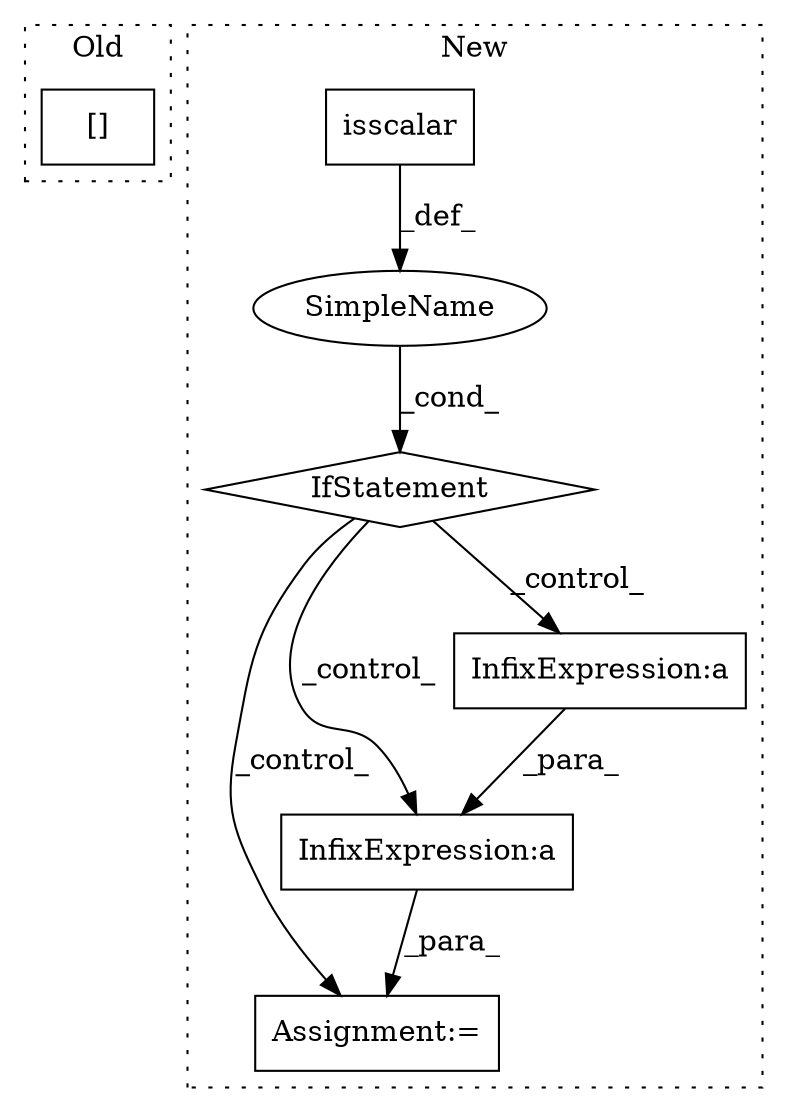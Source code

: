 digraph G {
subgraph cluster0 {
1 [label="[]" a="2" s="7184,7192" l="7,1" shape="box"];
label = "Old";
style="dotted";
}
subgraph cluster1 {
2 [label="isscalar" a="32" s="7327,7345" l="9,1" shape="box"];
3 [label="IfStatement" a="25" s="7317,7346" l="4,2" shape="diamond"];
4 [label="Assignment:=" a="7" s="7617" l="1" shape="box"];
5 [label="SimpleName" a="42" s="" l="" shape="ellipse"];
6 [label="InfixExpression:a" a="27" s="7652" l="3" shape="box"];
7 [label="InfixExpression:a" a="27" s="7626" l="3" shape="box"];
label = "New";
style="dotted";
}
2 -> 5 [label="_def_"];
3 -> 4 [label="_control_"];
3 -> 6 [label="_control_"];
3 -> 7 [label="_control_"];
5 -> 3 [label="_cond_"];
6 -> 4 [label="_para_"];
7 -> 6 [label="_para_"];
}
